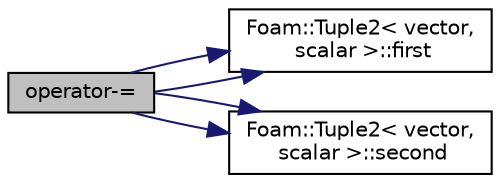 digraph "operator-="
{
  bgcolor="transparent";
  edge [fontname="Helvetica",fontsize="10",labelfontname="Helvetica",labelfontsize="10"];
  node [fontname="Helvetica",fontsize="10",shape=record];
  rankdir="LR";
  Node1 [label="operator-=",height=0.2,width=0.4,color="black", fillcolor="grey75", style="filled", fontcolor="black"];
  Node1 -> Node2 [color="midnightblue",fontsize="10",style="solid",fontname="Helvetica"];
  Node2 [label="Foam::Tuple2\< vector,\l scalar \>::first",height=0.2,width=0.4,color="black",URL="$a02705.html#a6bc9dc0330d36f5f75e816ddc4ec213e",tooltip="Return first. "];
  Node1 -> Node2 [color="midnightblue",fontsize="10",style="solid",fontname="Helvetica"];
  Node1 -> Node3 [color="midnightblue",fontsize="10",style="solid",fontname="Helvetica"];
  Node3 [label="Foam::Tuple2\< vector,\l scalar \>::second",height=0.2,width=0.4,color="black",URL="$a02705.html#a5d570a89988f907024eede54003b8a79",tooltip="Return second. "];
  Node1 -> Node3 [color="midnightblue",fontsize="10",style="solid",fontname="Helvetica"];
}
